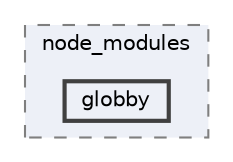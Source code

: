 digraph "pkiclassroomrescheduler/src/main/frontend/node_modules/globby"
{
 // LATEX_PDF_SIZE
  bgcolor="transparent";
  edge [fontname=Helvetica,fontsize=10,labelfontname=Helvetica,labelfontsize=10];
  node [fontname=Helvetica,fontsize=10,shape=box,height=0.2,width=0.4];
  compound=true
  subgraph clusterdir_72953eda66ccb3a2722c28e1c3e6c23b {
    graph [ bgcolor="#edf0f7", pencolor="grey50", label="node_modules", fontname=Helvetica,fontsize=10 style="filled,dashed", URL="dir_72953eda66ccb3a2722c28e1c3e6c23b.html",tooltip=""]
  dir_26758e0477cbe3c86f323f32abf8a155 [label="globby", fillcolor="#edf0f7", color="grey25", style="filled,bold", URL="dir_26758e0477cbe3c86f323f32abf8a155.html",tooltip=""];
  }
}
